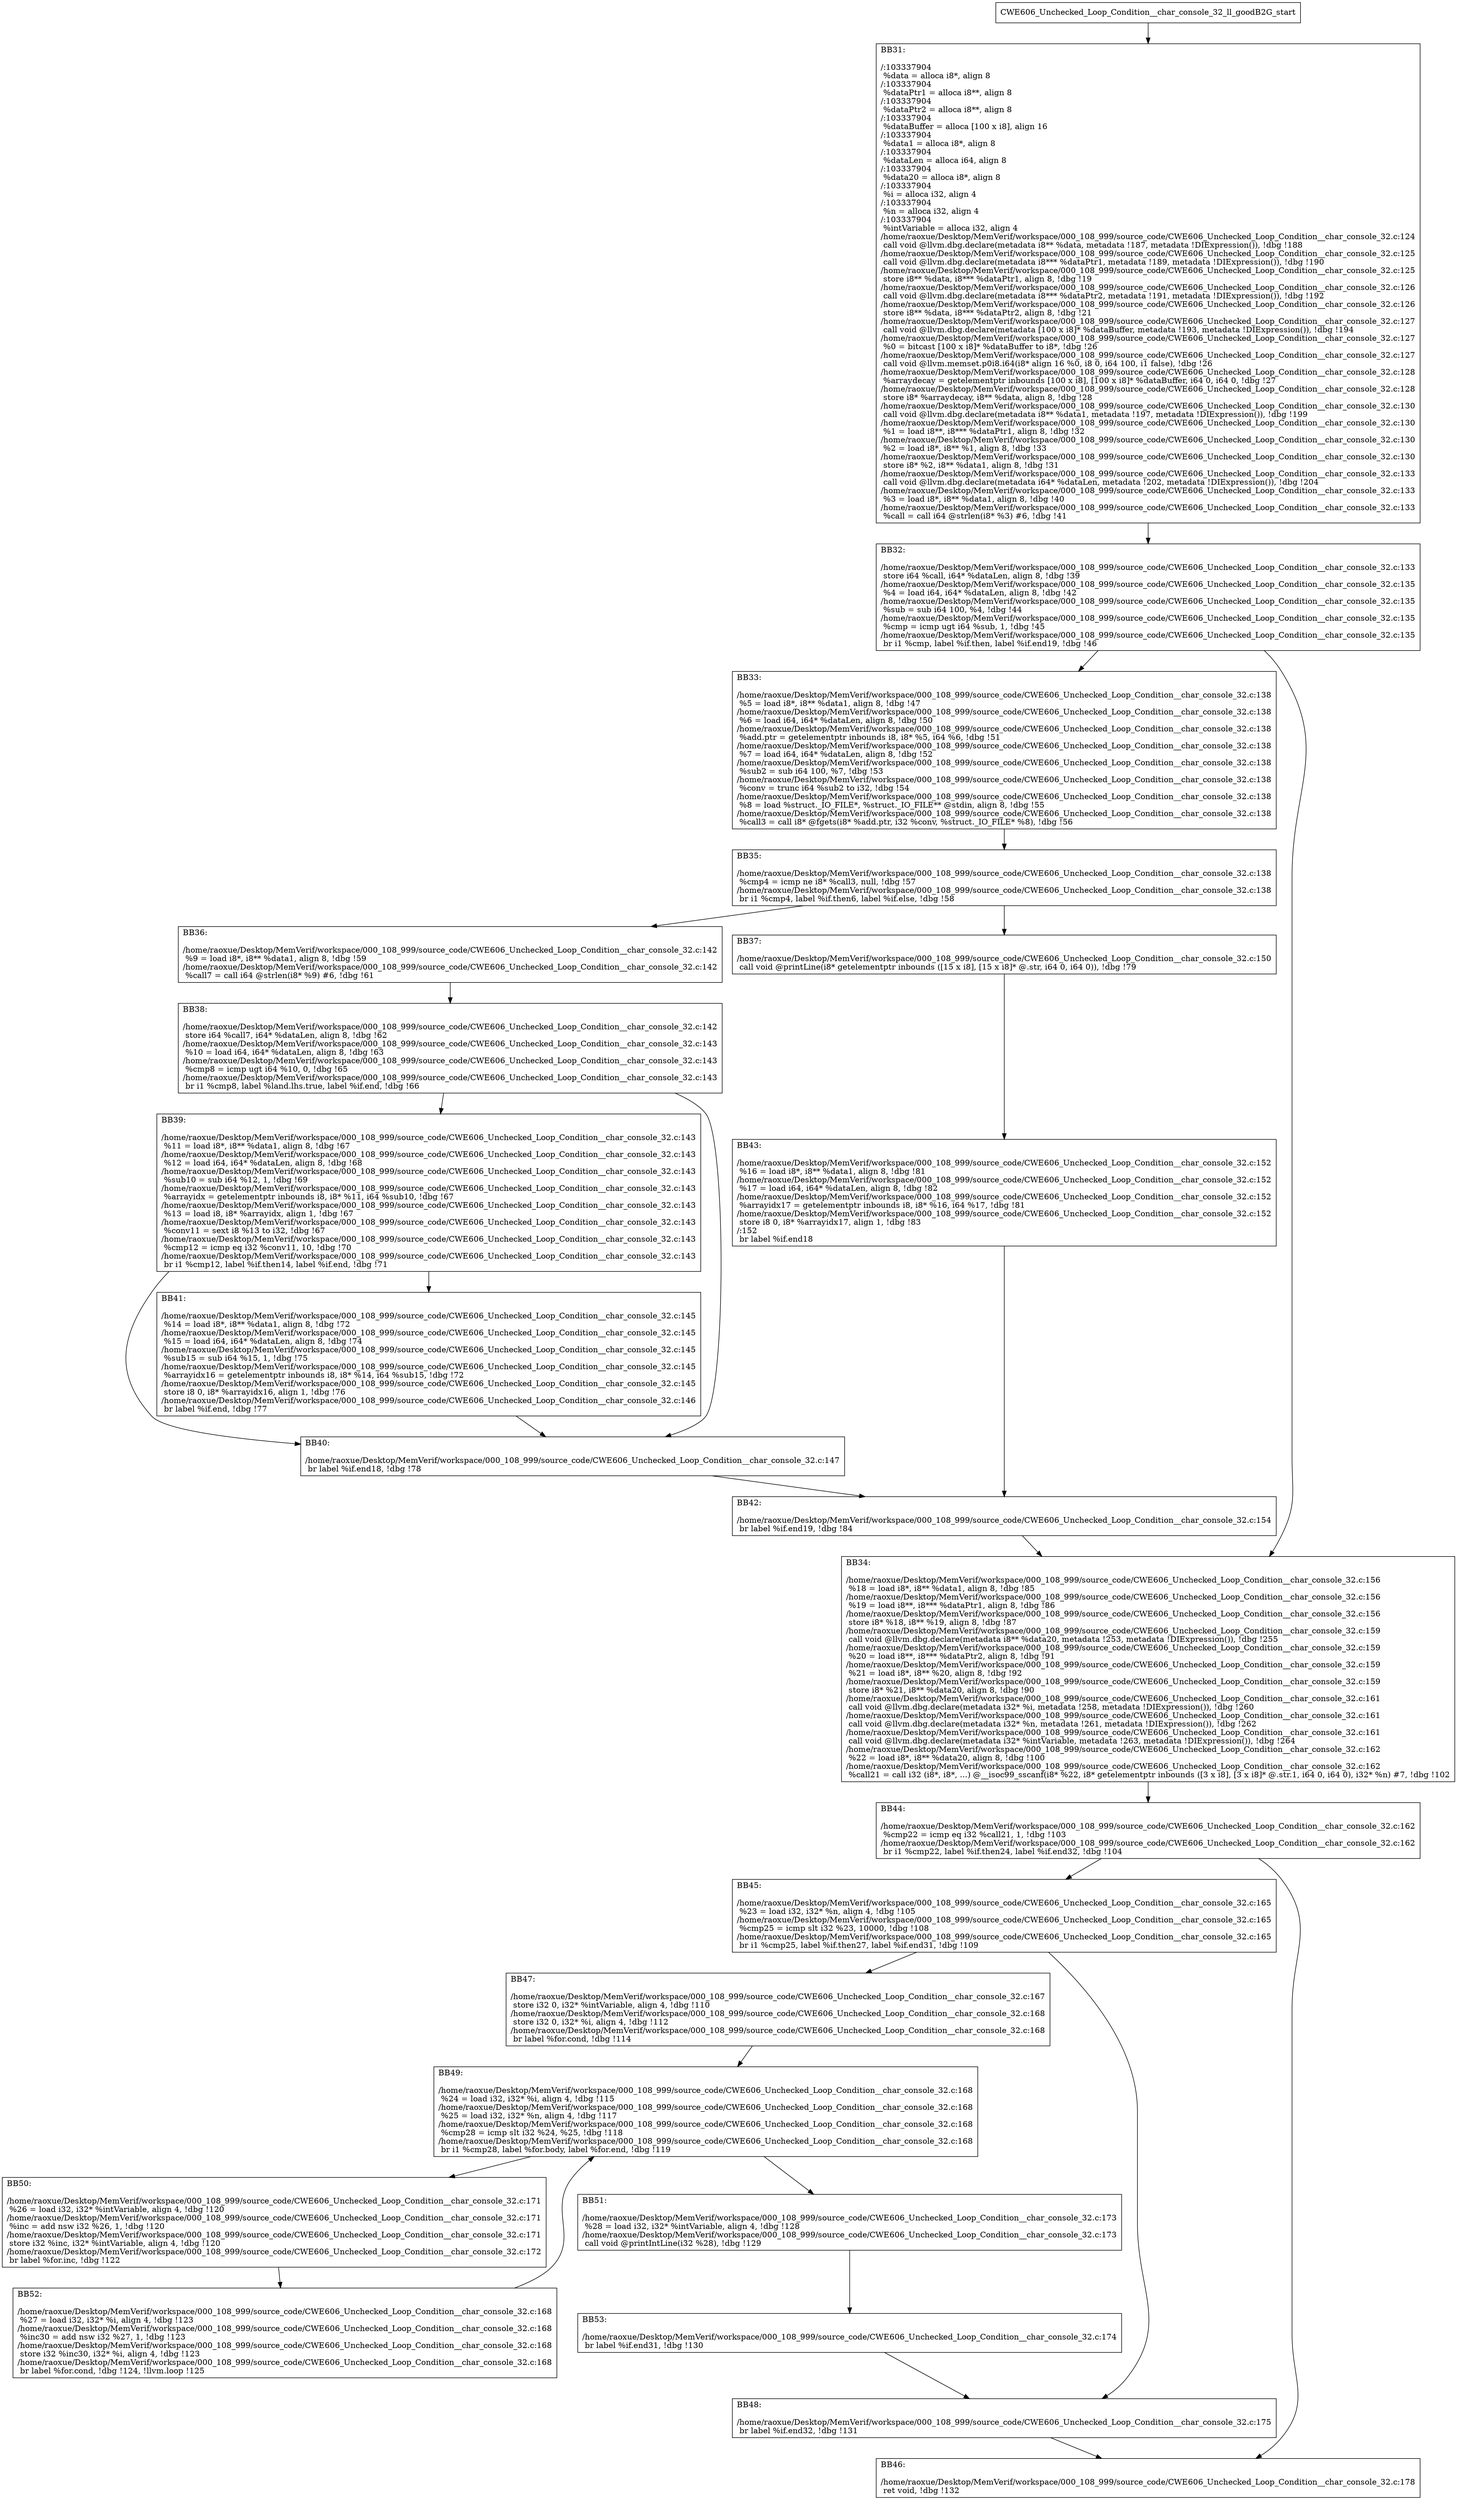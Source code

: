 digraph "CFG for'CWE606_Unchecked_Loop_Condition__char_console_32_ll_goodB2G' function" {
	BBCWE606_Unchecked_Loop_Condition__char_console_32_ll_goodB2G_start[shape=record,label="{CWE606_Unchecked_Loop_Condition__char_console_32_ll_goodB2G_start}"];
	BBCWE606_Unchecked_Loop_Condition__char_console_32_ll_goodB2G_start-> CWE606_Unchecked_Loop_Condition__char_console_32_ll_goodB2GBB31;
	CWE606_Unchecked_Loop_Condition__char_console_32_ll_goodB2GBB31 [shape=record, label="{BB31:\l\l/:103337904\l
  %data = alloca i8*, align 8\l
/:103337904\l
  %dataPtr1 = alloca i8**, align 8\l
/:103337904\l
  %dataPtr2 = alloca i8**, align 8\l
/:103337904\l
  %dataBuffer = alloca [100 x i8], align 16\l
/:103337904\l
  %data1 = alloca i8*, align 8\l
/:103337904\l
  %dataLen = alloca i64, align 8\l
/:103337904\l
  %data20 = alloca i8*, align 8\l
/:103337904\l
  %i = alloca i32, align 4\l
/:103337904\l
  %n = alloca i32, align 4\l
/:103337904\l
  %intVariable = alloca i32, align 4\l
/home/raoxue/Desktop/MemVerif/workspace/000_108_999/source_code/CWE606_Unchecked_Loop_Condition__char_console_32.c:124\l
  call void @llvm.dbg.declare(metadata i8** %data, metadata !187, metadata !DIExpression()), !dbg !188\l
/home/raoxue/Desktop/MemVerif/workspace/000_108_999/source_code/CWE606_Unchecked_Loop_Condition__char_console_32.c:125\l
  call void @llvm.dbg.declare(metadata i8*** %dataPtr1, metadata !189, metadata !DIExpression()), !dbg !190\l
/home/raoxue/Desktop/MemVerif/workspace/000_108_999/source_code/CWE606_Unchecked_Loop_Condition__char_console_32.c:125\l
  store i8** %data, i8*** %dataPtr1, align 8, !dbg !19\l
/home/raoxue/Desktop/MemVerif/workspace/000_108_999/source_code/CWE606_Unchecked_Loop_Condition__char_console_32.c:126\l
  call void @llvm.dbg.declare(metadata i8*** %dataPtr2, metadata !191, metadata !DIExpression()), !dbg !192\l
/home/raoxue/Desktop/MemVerif/workspace/000_108_999/source_code/CWE606_Unchecked_Loop_Condition__char_console_32.c:126\l
  store i8** %data, i8*** %dataPtr2, align 8, !dbg !21\l
/home/raoxue/Desktop/MemVerif/workspace/000_108_999/source_code/CWE606_Unchecked_Loop_Condition__char_console_32.c:127\l
  call void @llvm.dbg.declare(metadata [100 x i8]* %dataBuffer, metadata !193, metadata !DIExpression()), !dbg !194\l
/home/raoxue/Desktop/MemVerif/workspace/000_108_999/source_code/CWE606_Unchecked_Loop_Condition__char_console_32.c:127\l
  %0 = bitcast [100 x i8]* %dataBuffer to i8*, !dbg !26\l
/home/raoxue/Desktop/MemVerif/workspace/000_108_999/source_code/CWE606_Unchecked_Loop_Condition__char_console_32.c:127\l
  call void @llvm.memset.p0i8.i64(i8* align 16 %0, i8 0, i64 100, i1 false), !dbg !26\l
/home/raoxue/Desktop/MemVerif/workspace/000_108_999/source_code/CWE606_Unchecked_Loop_Condition__char_console_32.c:128\l
  %arraydecay = getelementptr inbounds [100 x i8], [100 x i8]* %dataBuffer, i64 0, i64 0, !dbg !27\l
/home/raoxue/Desktop/MemVerif/workspace/000_108_999/source_code/CWE606_Unchecked_Loop_Condition__char_console_32.c:128\l
  store i8* %arraydecay, i8** %data, align 8, !dbg !28\l
/home/raoxue/Desktop/MemVerif/workspace/000_108_999/source_code/CWE606_Unchecked_Loop_Condition__char_console_32.c:130\l
  call void @llvm.dbg.declare(metadata i8** %data1, metadata !197, metadata !DIExpression()), !dbg !199\l
/home/raoxue/Desktop/MemVerif/workspace/000_108_999/source_code/CWE606_Unchecked_Loop_Condition__char_console_32.c:130\l
  %1 = load i8**, i8*** %dataPtr1, align 8, !dbg !32\l
/home/raoxue/Desktop/MemVerif/workspace/000_108_999/source_code/CWE606_Unchecked_Loop_Condition__char_console_32.c:130\l
  %2 = load i8*, i8** %1, align 8, !dbg !33\l
/home/raoxue/Desktop/MemVerif/workspace/000_108_999/source_code/CWE606_Unchecked_Loop_Condition__char_console_32.c:130\l
  store i8* %2, i8** %data1, align 8, !dbg !31\l
/home/raoxue/Desktop/MemVerif/workspace/000_108_999/source_code/CWE606_Unchecked_Loop_Condition__char_console_32.c:133\l
  call void @llvm.dbg.declare(metadata i64* %dataLen, metadata !202, metadata !DIExpression()), !dbg !204\l
/home/raoxue/Desktop/MemVerif/workspace/000_108_999/source_code/CWE606_Unchecked_Loop_Condition__char_console_32.c:133\l
  %3 = load i8*, i8** %data1, align 8, !dbg !40\l
/home/raoxue/Desktop/MemVerif/workspace/000_108_999/source_code/CWE606_Unchecked_Loop_Condition__char_console_32.c:133\l
  %call = call i64 @strlen(i8* %3) #6, !dbg !41\l
}"];
	CWE606_Unchecked_Loop_Condition__char_console_32_ll_goodB2GBB31-> CWE606_Unchecked_Loop_Condition__char_console_32_ll_goodB2GBB32;
	CWE606_Unchecked_Loop_Condition__char_console_32_ll_goodB2GBB32 [shape=record, label="{BB32:\l\l/home/raoxue/Desktop/MemVerif/workspace/000_108_999/source_code/CWE606_Unchecked_Loop_Condition__char_console_32.c:133\l
  store i64 %call, i64* %dataLen, align 8, !dbg !39\l
/home/raoxue/Desktop/MemVerif/workspace/000_108_999/source_code/CWE606_Unchecked_Loop_Condition__char_console_32.c:135\l
  %4 = load i64, i64* %dataLen, align 8, !dbg !42\l
/home/raoxue/Desktop/MemVerif/workspace/000_108_999/source_code/CWE606_Unchecked_Loop_Condition__char_console_32.c:135\l
  %sub = sub i64 100, %4, !dbg !44\l
/home/raoxue/Desktop/MemVerif/workspace/000_108_999/source_code/CWE606_Unchecked_Loop_Condition__char_console_32.c:135\l
  %cmp = icmp ugt i64 %sub, 1, !dbg !45\l
/home/raoxue/Desktop/MemVerif/workspace/000_108_999/source_code/CWE606_Unchecked_Loop_Condition__char_console_32.c:135\l
  br i1 %cmp, label %if.then, label %if.end19, !dbg !46\l
}"];
	CWE606_Unchecked_Loop_Condition__char_console_32_ll_goodB2GBB32-> CWE606_Unchecked_Loop_Condition__char_console_32_ll_goodB2GBB33;
	CWE606_Unchecked_Loop_Condition__char_console_32_ll_goodB2GBB32-> CWE606_Unchecked_Loop_Condition__char_console_32_ll_goodB2GBB34;
	CWE606_Unchecked_Loop_Condition__char_console_32_ll_goodB2GBB33 [shape=record, label="{BB33:\l\l/home/raoxue/Desktop/MemVerif/workspace/000_108_999/source_code/CWE606_Unchecked_Loop_Condition__char_console_32.c:138\l
  %5 = load i8*, i8** %data1, align 8, !dbg !47\l
/home/raoxue/Desktop/MemVerif/workspace/000_108_999/source_code/CWE606_Unchecked_Loop_Condition__char_console_32.c:138\l
  %6 = load i64, i64* %dataLen, align 8, !dbg !50\l
/home/raoxue/Desktop/MemVerif/workspace/000_108_999/source_code/CWE606_Unchecked_Loop_Condition__char_console_32.c:138\l
  %add.ptr = getelementptr inbounds i8, i8* %5, i64 %6, !dbg !51\l
/home/raoxue/Desktop/MemVerif/workspace/000_108_999/source_code/CWE606_Unchecked_Loop_Condition__char_console_32.c:138\l
  %7 = load i64, i64* %dataLen, align 8, !dbg !52\l
/home/raoxue/Desktop/MemVerif/workspace/000_108_999/source_code/CWE606_Unchecked_Loop_Condition__char_console_32.c:138\l
  %sub2 = sub i64 100, %7, !dbg !53\l
/home/raoxue/Desktop/MemVerif/workspace/000_108_999/source_code/CWE606_Unchecked_Loop_Condition__char_console_32.c:138\l
  %conv = trunc i64 %sub2 to i32, !dbg !54\l
/home/raoxue/Desktop/MemVerif/workspace/000_108_999/source_code/CWE606_Unchecked_Loop_Condition__char_console_32.c:138\l
  %8 = load %struct._IO_FILE*, %struct._IO_FILE** @stdin, align 8, !dbg !55\l
/home/raoxue/Desktop/MemVerif/workspace/000_108_999/source_code/CWE606_Unchecked_Loop_Condition__char_console_32.c:138\l
  %call3 = call i8* @fgets(i8* %add.ptr, i32 %conv, %struct._IO_FILE* %8), !dbg !56\l
}"];
	CWE606_Unchecked_Loop_Condition__char_console_32_ll_goodB2GBB33-> CWE606_Unchecked_Loop_Condition__char_console_32_ll_goodB2GBB35;
	CWE606_Unchecked_Loop_Condition__char_console_32_ll_goodB2GBB35 [shape=record, label="{BB35:\l\l/home/raoxue/Desktop/MemVerif/workspace/000_108_999/source_code/CWE606_Unchecked_Loop_Condition__char_console_32.c:138\l
  %cmp4 = icmp ne i8* %call3, null, !dbg !57\l
/home/raoxue/Desktop/MemVerif/workspace/000_108_999/source_code/CWE606_Unchecked_Loop_Condition__char_console_32.c:138\l
  br i1 %cmp4, label %if.then6, label %if.else, !dbg !58\l
}"];
	CWE606_Unchecked_Loop_Condition__char_console_32_ll_goodB2GBB35-> CWE606_Unchecked_Loop_Condition__char_console_32_ll_goodB2GBB36;
	CWE606_Unchecked_Loop_Condition__char_console_32_ll_goodB2GBB35-> CWE606_Unchecked_Loop_Condition__char_console_32_ll_goodB2GBB37;
	CWE606_Unchecked_Loop_Condition__char_console_32_ll_goodB2GBB36 [shape=record, label="{BB36:\l\l/home/raoxue/Desktop/MemVerif/workspace/000_108_999/source_code/CWE606_Unchecked_Loop_Condition__char_console_32.c:142\l
  %9 = load i8*, i8** %data1, align 8, !dbg !59\l
/home/raoxue/Desktop/MemVerif/workspace/000_108_999/source_code/CWE606_Unchecked_Loop_Condition__char_console_32.c:142\l
  %call7 = call i64 @strlen(i8* %9) #6, !dbg !61\l
}"];
	CWE606_Unchecked_Loop_Condition__char_console_32_ll_goodB2GBB36-> CWE606_Unchecked_Loop_Condition__char_console_32_ll_goodB2GBB38;
	CWE606_Unchecked_Loop_Condition__char_console_32_ll_goodB2GBB38 [shape=record, label="{BB38:\l\l/home/raoxue/Desktop/MemVerif/workspace/000_108_999/source_code/CWE606_Unchecked_Loop_Condition__char_console_32.c:142\l
  store i64 %call7, i64* %dataLen, align 8, !dbg !62\l
/home/raoxue/Desktop/MemVerif/workspace/000_108_999/source_code/CWE606_Unchecked_Loop_Condition__char_console_32.c:143\l
  %10 = load i64, i64* %dataLen, align 8, !dbg !63\l
/home/raoxue/Desktop/MemVerif/workspace/000_108_999/source_code/CWE606_Unchecked_Loop_Condition__char_console_32.c:143\l
  %cmp8 = icmp ugt i64 %10, 0, !dbg !65\l
/home/raoxue/Desktop/MemVerif/workspace/000_108_999/source_code/CWE606_Unchecked_Loop_Condition__char_console_32.c:143\l
  br i1 %cmp8, label %land.lhs.true, label %if.end, !dbg !66\l
}"];
	CWE606_Unchecked_Loop_Condition__char_console_32_ll_goodB2GBB38-> CWE606_Unchecked_Loop_Condition__char_console_32_ll_goodB2GBB39;
	CWE606_Unchecked_Loop_Condition__char_console_32_ll_goodB2GBB38-> CWE606_Unchecked_Loop_Condition__char_console_32_ll_goodB2GBB40;
	CWE606_Unchecked_Loop_Condition__char_console_32_ll_goodB2GBB39 [shape=record, label="{BB39:\l\l/home/raoxue/Desktop/MemVerif/workspace/000_108_999/source_code/CWE606_Unchecked_Loop_Condition__char_console_32.c:143\l
  %11 = load i8*, i8** %data1, align 8, !dbg !67\l
/home/raoxue/Desktop/MemVerif/workspace/000_108_999/source_code/CWE606_Unchecked_Loop_Condition__char_console_32.c:143\l
  %12 = load i64, i64* %dataLen, align 8, !dbg !68\l
/home/raoxue/Desktop/MemVerif/workspace/000_108_999/source_code/CWE606_Unchecked_Loop_Condition__char_console_32.c:143\l
  %sub10 = sub i64 %12, 1, !dbg !69\l
/home/raoxue/Desktop/MemVerif/workspace/000_108_999/source_code/CWE606_Unchecked_Loop_Condition__char_console_32.c:143\l
  %arrayidx = getelementptr inbounds i8, i8* %11, i64 %sub10, !dbg !67\l
/home/raoxue/Desktop/MemVerif/workspace/000_108_999/source_code/CWE606_Unchecked_Loop_Condition__char_console_32.c:143\l
  %13 = load i8, i8* %arrayidx, align 1, !dbg !67\l
/home/raoxue/Desktop/MemVerif/workspace/000_108_999/source_code/CWE606_Unchecked_Loop_Condition__char_console_32.c:143\l
  %conv11 = sext i8 %13 to i32, !dbg !67\l
/home/raoxue/Desktop/MemVerif/workspace/000_108_999/source_code/CWE606_Unchecked_Loop_Condition__char_console_32.c:143\l
  %cmp12 = icmp eq i32 %conv11, 10, !dbg !70\l
/home/raoxue/Desktop/MemVerif/workspace/000_108_999/source_code/CWE606_Unchecked_Loop_Condition__char_console_32.c:143\l
  br i1 %cmp12, label %if.then14, label %if.end, !dbg !71\l
}"];
	CWE606_Unchecked_Loop_Condition__char_console_32_ll_goodB2GBB39-> CWE606_Unchecked_Loop_Condition__char_console_32_ll_goodB2GBB41;
	CWE606_Unchecked_Loop_Condition__char_console_32_ll_goodB2GBB39-> CWE606_Unchecked_Loop_Condition__char_console_32_ll_goodB2GBB40;
	CWE606_Unchecked_Loop_Condition__char_console_32_ll_goodB2GBB41 [shape=record, label="{BB41:\l\l/home/raoxue/Desktop/MemVerif/workspace/000_108_999/source_code/CWE606_Unchecked_Loop_Condition__char_console_32.c:145\l
  %14 = load i8*, i8** %data1, align 8, !dbg !72\l
/home/raoxue/Desktop/MemVerif/workspace/000_108_999/source_code/CWE606_Unchecked_Loop_Condition__char_console_32.c:145\l
  %15 = load i64, i64* %dataLen, align 8, !dbg !74\l
/home/raoxue/Desktop/MemVerif/workspace/000_108_999/source_code/CWE606_Unchecked_Loop_Condition__char_console_32.c:145\l
  %sub15 = sub i64 %15, 1, !dbg !75\l
/home/raoxue/Desktop/MemVerif/workspace/000_108_999/source_code/CWE606_Unchecked_Loop_Condition__char_console_32.c:145\l
  %arrayidx16 = getelementptr inbounds i8, i8* %14, i64 %sub15, !dbg !72\l
/home/raoxue/Desktop/MemVerif/workspace/000_108_999/source_code/CWE606_Unchecked_Loop_Condition__char_console_32.c:145\l
  store i8 0, i8* %arrayidx16, align 1, !dbg !76\l
/home/raoxue/Desktop/MemVerif/workspace/000_108_999/source_code/CWE606_Unchecked_Loop_Condition__char_console_32.c:146\l
  br label %if.end, !dbg !77\l
}"];
	CWE606_Unchecked_Loop_Condition__char_console_32_ll_goodB2GBB41-> CWE606_Unchecked_Loop_Condition__char_console_32_ll_goodB2GBB40;
	CWE606_Unchecked_Loop_Condition__char_console_32_ll_goodB2GBB40 [shape=record, label="{BB40:\l\l/home/raoxue/Desktop/MemVerif/workspace/000_108_999/source_code/CWE606_Unchecked_Loop_Condition__char_console_32.c:147\l
  br label %if.end18, !dbg !78\l
}"];
	CWE606_Unchecked_Loop_Condition__char_console_32_ll_goodB2GBB40-> CWE606_Unchecked_Loop_Condition__char_console_32_ll_goodB2GBB42;
	CWE606_Unchecked_Loop_Condition__char_console_32_ll_goodB2GBB37 [shape=record, label="{BB37:\l\l/home/raoxue/Desktop/MemVerif/workspace/000_108_999/source_code/CWE606_Unchecked_Loop_Condition__char_console_32.c:150\l
  call void @printLine(i8* getelementptr inbounds ([15 x i8], [15 x i8]* @.str, i64 0, i64 0)), !dbg !79\l
}"];
	CWE606_Unchecked_Loop_Condition__char_console_32_ll_goodB2GBB37-> CWE606_Unchecked_Loop_Condition__char_console_32_ll_goodB2GBB43;
	CWE606_Unchecked_Loop_Condition__char_console_32_ll_goodB2GBB43 [shape=record, label="{BB43:\l\l/home/raoxue/Desktop/MemVerif/workspace/000_108_999/source_code/CWE606_Unchecked_Loop_Condition__char_console_32.c:152\l
  %16 = load i8*, i8** %data1, align 8, !dbg !81\l
/home/raoxue/Desktop/MemVerif/workspace/000_108_999/source_code/CWE606_Unchecked_Loop_Condition__char_console_32.c:152\l
  %17 = load i64, i64* %dataLen, align 8, !dbg !82\l
/home/raoxue/Desktop/MemVerif/workspace/000_108_999/source_code/CWE606_Unchecked_Loop_Condition__char_console_32.c:152\l
  %arrayidx17 = getelementptr inbounds i8, i8* %16, i64 %17, !dbg !81\l
/home/raoxue/Desktop/MemVerif/workspace/000_108_999/source_code/CWE606_Unchecked_Loop_Condition__char_console_32.c:152\l
  store i8 0, i8* %arrayidx17, align 1, !dbg !83\l
/:152\l
  br label %if.end18\l
}"];
	CWE606_Unchecked_Loop_Condition__char_console_32_ll_goodB2GBB43-> CWE606_Unchecked_Loop_Condition__char_console_32_ll_goodB2GBB42;
	CWE606_Unchecked_Loop_Condition__char_console_32_ll_goodB2GBB42 [shape=record, label="{BB42:\l\l/home/raoxue/Desktop/MemVerif/workspace/000_108_999/source_code/CWE606_Unchecked_Loop_Condition__char_console_32.c:154\l
  br label %if.end19, !dbg !84\l
}"];
	CWE606_Unchecked_Loop_Condition__char_console_32_ll_goodB2GBB42-> CWE606_Unchecked_Loop_Condition__char_console_32_ll_goodB2GBB34;
	CWE606_Unchecked_Loop_Condition__char_console_32_ll_goodB2GBB34 [shape=record, label="{BB34:\l\l/home/raoxue/Desktop/MemVerif/workspace/000_108_999/source_code/CWE606_Unchecked_Loop_Condition__char_console_32.c:156\l
  %18 = load i8*, i8** %data1, align 8, !dbg !85\l
/home/raoxue/Desktop/MemVerif/workspace/000_108_999/source_code/CWE606_Unchecked_Loop_Condition__char_console_32.c:156\l
  %19 = load i8**, i8*** %dataPtr1, align 8, !dbg !86\l
/home/raoxue/Desktop/MemVerif/workspace/000_108_999/source_code/CWE606_Unchecked_Loop_Condition__char_console_32.c:156\l
  store i8* %18, i8** %19, align 8, !dbg !87\l
/home/raoxue/Desktop/MemVerif/workspace/000_108_999/source_code/CWE606_Unchecked_Loop_Condition__char_console_32.c:159\l
  call void @llvm.dbg.declare(metadata i8** %data20, metadata !253, metadata !DIExpression()), !dbg !255\l
/home/raoxue/Desktop/MemVerif/workspace/000_108_999/source_code/CWE606_Unchecked_Loop_Condition__char_console_32.c:159\l
  %20 = load i8**, i8*** %dataPtr2, align 8, !dbg !91\l
/home/raoxue/Desktop/MemVerif/workspace/000_108_999/source_code/CWE606_Unchecked_Loop_Condition__char_console_32.c:159\l
  %21 = load i8*, i8** %20, align 8, !dbg !92\l
/home/raoxue/Desktop/MemVerif/workspace/000_108_999/source_code/CWE606_Unchecked_Loop_Condition__char_console_32.c:159\l
  store i8* %21, i8** %data20, align 8, !dbg !90\l
/home/raoxue/Desktop/MemVerif/workspace/000_108_999/source_code/CWE606_Unchecked_Loop_Condition__char_console_32.c:161\l
  call void @llvm.dbg.declare(metadata i32* %i, metadata !258, metadata !DIExpression()), !dbg !260\l
/home/raoxue/Desktop/MemVerif/workspace/000_108_999/source_code/CWE606_Unchecked_Loop_Condition__char_console_32.c:161\l
  call void @llvm.dbg.declare(metadata i32* %n, metadata !261, metadata !DIExpression()), !dbg !262\l
/home/raoxue/Desktop/MemVerif/workspace/000_108_999/source_code/CWE606_Unchecked_Loop_Condition__char_console_32.c:161\l
  call void @llvm.dbg.declare(metadata i32* %intVariable, metadata !263, metadata !DIExpression()), !dbg !264\l
/home/raoxue/Desktop/MemVerif/workspace/000_108_999/source_code/CWE606_Unchecked_Loop_Condition__char_console_32.c:162\l
  %22 = load i8*, i8** %data20, align 8, !dbg !100\l
/home/raoxue/Desktop/MemVerif/workspace/000_108_999/source_code/CWE606_Unchecked_Loop_Condition__char_console_32.c:162\l
  %call21 = call i32 (i8*, i8*, ...) @__isoc99_sscanf(i8* %22, i8* getelementptr inbounds ([3 x i8], [3 x i8]* @.str.1, i64 0, i64 0), i32* %n) #7, !dbg !102\l
}"];
	CWE606_Unchecked_Loop_Condition__char_console_32_ll_goodB2GBB34-> CWE606_Unchecked_Loop_Condition__char_console_32_ll_goodB2GBB44;
	CWE606_Unchecked_Loop_Condition__char_console_32_ll_goodB2GBB44 [shape=record, label="{BB44:\l\l/home/raoxue/Desktop/MemVerif/workspace/000_108_999/source_code/CWE606_Unchecked_Loop_Condition__char_console_32.c:162\l
  %cmp22 = icmp eq i32 %call21, 1, !dbg !103\l
/home/raoxue/Desktop/MemVerif/workspace/000_108_999/source_code/CWE606_Unchecked_Loop_Condition__char_console_32.c:162\l
  br i1 %cmp22, label %if.then24, label %if.end32, !dbg !104\l
}"];
	CWE606_Unchecked_Loop_Condition__char_console_32_ll_goodB2GBB44-> CWE606_Unchecked_Loop_Condition__char_console_32_ll_goodB2GBB45;
	CWE606_Unchecked_Loop_Condition__char_console_32_ll_goodB2GBB44-> CWE606_Unchecked_Loop_Condition__char_console_32_ll_goodB2GBB46;
	CWE606_Unchecked_Loop_Condition__char_console_32_ll_goodB2GBB45 [shape=record, label="{BB45:\l\l/home/raoxue/Desktop/MemVerif/workspace/000_108_999/source_code/CWE606_Unchecked_Loop_Condition__char_console_32.c:165\l
  %23 = load i32, i32* %n, align 4, !dbg !105\l
/home/raoxue/Desktop/MemVerif/workspace/000_108_999/source_code/CWE606_Unchecked_Loop_Condition__char_console_32.c:165\l
  %cmp25 = icmp slt i32 %23, 10000, !dbg !108\l
/home/raoxue/Desktop/MemVerif/workspace/000_108_999/source_code/CWE606_Unchecked_Loop_Condition__char_console_32.c:165\l
  br i1 %cmp25, label %if.then27, label %if.end31, !dbg !109\l
}"];
	CWE606_Unchecked_Loop_Condition__char_console_32_ll_goodB2GBB45-> CWE606_Unchecked_Loop_Condition__char_console_32_ll_goodB2GBB47;
	CWE606_Unchecked_Loop_Condition__char_console_32_ll_goodB2GBB45-> CWE606_Unchecked_Loop_Condition__char_console_32_ll_goodB2GBB48;
	CWE606_Unchecked_Loop_Condition__char_console_32_ll_goodB2GBB47 [shape=record, label="{BB47:\l\l/home/raoxue/Desktop/MemVerif/workspace/000_108_999/source_code/CWE606_Unchecked_Loop_Condition__char_console_32.c:167\l
  store i32 0, i32* %intVariable, align 4, !dbg !110\l
/home/raoxue/Desktop/MemVerif/workspace/000_108_999/source_code/CWE606_Unchecked_Loop_Condition__char_console_32.c:168\l
  store i32 0, i32* %i, align 4, !dbg !112\l
/home/raoxue/Desktop/MemVerif/workspace/000_108_999/source_code/CWE606_Unchecked_Loop_Condition__char_console_32.c:168\l
  br label %for.cond, !dbg !114\l
}"];
	CWE606_Unchecked_Loop_Condition__char_console_32_ll_goodB2GBB47-> CWE606_Unchecked_Loop_Condition__char_console_32_ll_goodB2GBB49;
	CWE606_Unchecked_Loop_Condition__char_console_32_ll_goodB2GBB49 [shape=record, label="{BB49:\l\l/home/raoxue/Desktop/MemVerif/workspace/000_108_999/source_code/CWE606_Unchecked_Loop_Condition__char_console_32.c:168\l
  %24 = load i32, i32* %i, align 4, !dbg !115\l
/home/raoxue/Desktop/MemVerif/workspace/000_108_999/source_code/CWE606_Unchecked_Loop_Condition__char_console_32.c:168\l
  %25 = load i32, i32* %n, align 4, !dbg !117\l
/home/raoxue/Desktop/MemVerif/workspace/000_108_999/source_code/CWE606_Unchecked_Loop_Condition__char_console_32.c:168\l
  %cmp28 = icmp slt i32 %24, %25, !dbg !118\l
/home/raoxue/Desktop/MemVerif/workspace/000_108_999/source_code/CWE606_Unchecked_Loop_Condition__char_console_32.c:168\l
  br i1 %cmp28, label %for.body, label %for.end, !dbg !119\l
}"];
	CWE606_Unchecked_Loop_Condition__char_console_32_ll_goodB2GBB49-> CWE606_Unchecked_Loop_Condition__char_console_32_ll_goodB2GBB50;
	CWE606_Unchecked_Loop_Condition__char_console_32_ll_goodB2GBB49-> CWE606_Unchecked_Loop_Condition__char_console_32_ll_goodB2GBB51;
	CWE606_Unchecked_Loop_Condition__char_console_32_ll_goodB2GBB50 [shape=record, label="{BB50:\l\l/home/raoxue/Desktop/MemVerif/workspace/000_108_999/source_code/CWE606_Unchecked_Loop_Condition__char_console_32.c:171\l
  %26 = load i32, i32* %intVariable, align 4, !dbg !120\l
/home/raoxue/Desktop/MemVerif/workspace/000_108_999/source_code/CWE606_Unchecked_Loop_Condition__char_console_32.c:171\l
  %inc = add nsw i32 %26, 1, !dbg !120\l
/home/raoxue/Desktop/MemVerif/workspace/000_108_999/source_code/CWE606_Unchecked_Loop_Condition__char_console_32.c:171\l
  store i32 %inc, i32* %intVariable, align 4, !dbg !120\l
/home/raoxue/Desktop/MemVerif/workspace/000_108_999/source_code/CWE606_Unchecked_Loop_Condition__char_console_32.c:172\l
  br label %for.inc, !dbg !122\l
}"];
	CWE606_Unchecked_Loop_Condition__char_console_32_ll_goodB2GBB50-> CWE606_Unchecked_Loop_Condition__char_console_32_ll_goodB2GBB52;
	CWE606_Unchecked_Loop_Condition__char_console_32_ll_goodB2GBB52 [shape=record, label="{BB52:\l\l/home/raoxue/Desktop/MemVerif/workspace/000_108_999/source_code/CWE606_Unchecked_Loop_Condition__char_console_32.c:168\l
  %27 = load i32, i32* %i, align 4, !dbg !123\l
/home/raoxue/Desktop/MemVerif/workspace/000_108_999/source_code/CWE606_Unchecked_Loop_Condition__char_console_32.c:168\l
  %inc30 = add nsw i32 %27, 1, !dbg !123\l
/home/raoxue/Desktop/MemVerif/workspace/000_108_999/source_code/CWE606_Unchecked_Loop_Condition__char_console_32.c:168\l
  store i32 %inc30, i32* %i, align 4, !dbg !123\l
/home/raoxue/Desktop/MemVerif/workspace/000_108_999/source_code/CWE606_Unchecked_Loop_Condition__char_console_32.c:168\l
  br label %for.cond, !dbg !124, !llvm.loop !125\l
}"];
	CWE606_Unchecked_Loop_Condition__char_console_32_ll_goodB2GBB52-> CWE606_Unchecked_Loop_Condition__char_console_32_ll_goodB2GBB49;
	CWE606_Unchecked_Loop_Condition__char_console_32_ll_goodB2GBB51 [shape=record, label="{BB51:\l\l/home/raoxue/Desktop/MemVerif/workspace/000_108_999/source_code/CWE606_Unchecked_Loop_Condition__char_console_32.c:173\l
  %28 = load i32, i32* %intVariable, align 4, !dbg !128\l
/home/raoxue/Desktop/MemVerif/workspace/000_108_999/source_code/CWE606_Unchecked_Loop_Condition__char_console_32.c:173\l
  call void @printIntLine(i32 %28), !dbg !129\l
}"];
	CWE606_Unchecked_Loop_Condition__char_console_32_ll_goodB2GBB51-> CWE606_Unchecked_Loop_Condition__char_console_32_ll_goodB2GBB53;
	CWE606_Unchecked_Loop_Condition__char_console_32_ll_goodB2GBB53 [shape=record, label="{BB53:\l\l/home/raoxue/Desktop/MemVerif/workspace/000_108_999/source_code/CWE606_Unchecked_Loop_Condition__char_console_32.c:174\l
  br label %if.end31, !dbg !130\l
}"];
	CWE606_Unchecked_Loop_Condition__char_console_32_ll_goodB2GBB53-> CWE606_Unchecked_Loop_Condition__char_console_32_ll_goodB2GBB48;
	CWE606_Unchecked_Loop_Condition__char_console_32_ll_goodB2GBB48 [shape=record, label="{BB48:\l\l/home/raoxue/Desktop/MemVerif/workspace/000_108_999/source_code/CWE606_Unchecked_Loop_Condition__char_console_32.c:175\l
  br label %if.end32, !dbg !131\l
}"];
	CWE606_Unchecked_Loop_Condition__char_console_32_ll_goodB2GBB48-> CWE606_Unchecked_Loop_Condition__char_console_32_ll_goodB2GBB46;
	CWE606_Unchecked_Loop_Condition__char_console_32_ll_goodB2GBB46 [shape=record, label="{BB46:\l\l/home/raoxue/Desktop/MemVerif/workspace/000_108_999/source_code/CWE606_Unchecked_Loop_Condition__char_console_32.c:178\l
  ret void, !dbg !132\l
}"];
}
